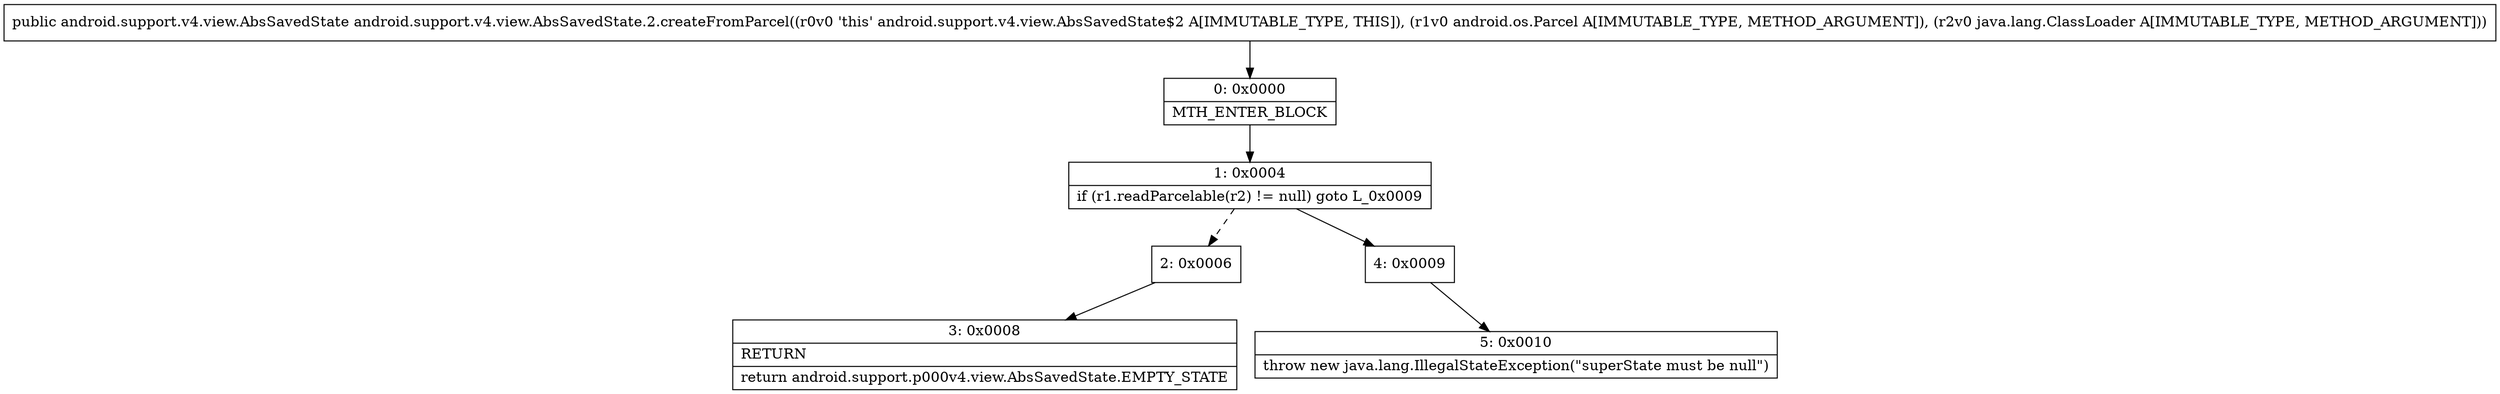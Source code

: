 digraph "CFG forandroid.support.v4.view.AbsSavedState.2.createFromParcel(Landroid\/os\/Parcel;Ljava\/lang\/ClassLoader;)Landroid\/support\/v4\/view\/AbsSavedState;" {
Node_0 [shape=record,label="{0\:\ 0x0000|MTH_ENTER_BLOCK\l}"];
Node_1 [shape=record,label="{1\:\ 0x0004|if (r1.readParcelable(r2) != null) goto L_0x0009\l}"];
Node_2 [shape=record,label="{2\:\ 0x0006}"];
Node_3 [shape=record,label="{3\:\ 0x0008|RETURN\l|return android.support.p000v4.view.AbsSavedState.EMPTY_STATE\l}"];
Node_4 [shape=record,label="{4\:\ 0x0009}"];
Node_5 [shape=record,label="{5\:\ 0x0010|throw new java.lang.IllegalStateException(\"superState must be null\")\l}"];
MethodNode[shape=record,label="{public android.support.v4.view.AbsSavedState android.support.v4.view.AbsSavedState.2.createFromParcel((r0v0 'this' android.support.v4.view.AbsSavedState$2 A[IMMUTABLE_TYPE, THIS]), (r1v0 android.os.Parcel A[IMMUTABLE_TYPE, METHOD_ARGUMENT]), (r2v0 java.lang.ClassLoader A[IMMUTABLE_TYPE, METHOD_ARGUMENT])) }"];
MethodNode -> Node_0;
Node_0 -> Node_1;
Node_1 -> Node_2[style=dashed];
Node_1 -> Node_4;
Node_2 -> Node_3;
Node_4 -> Node_5;
}

